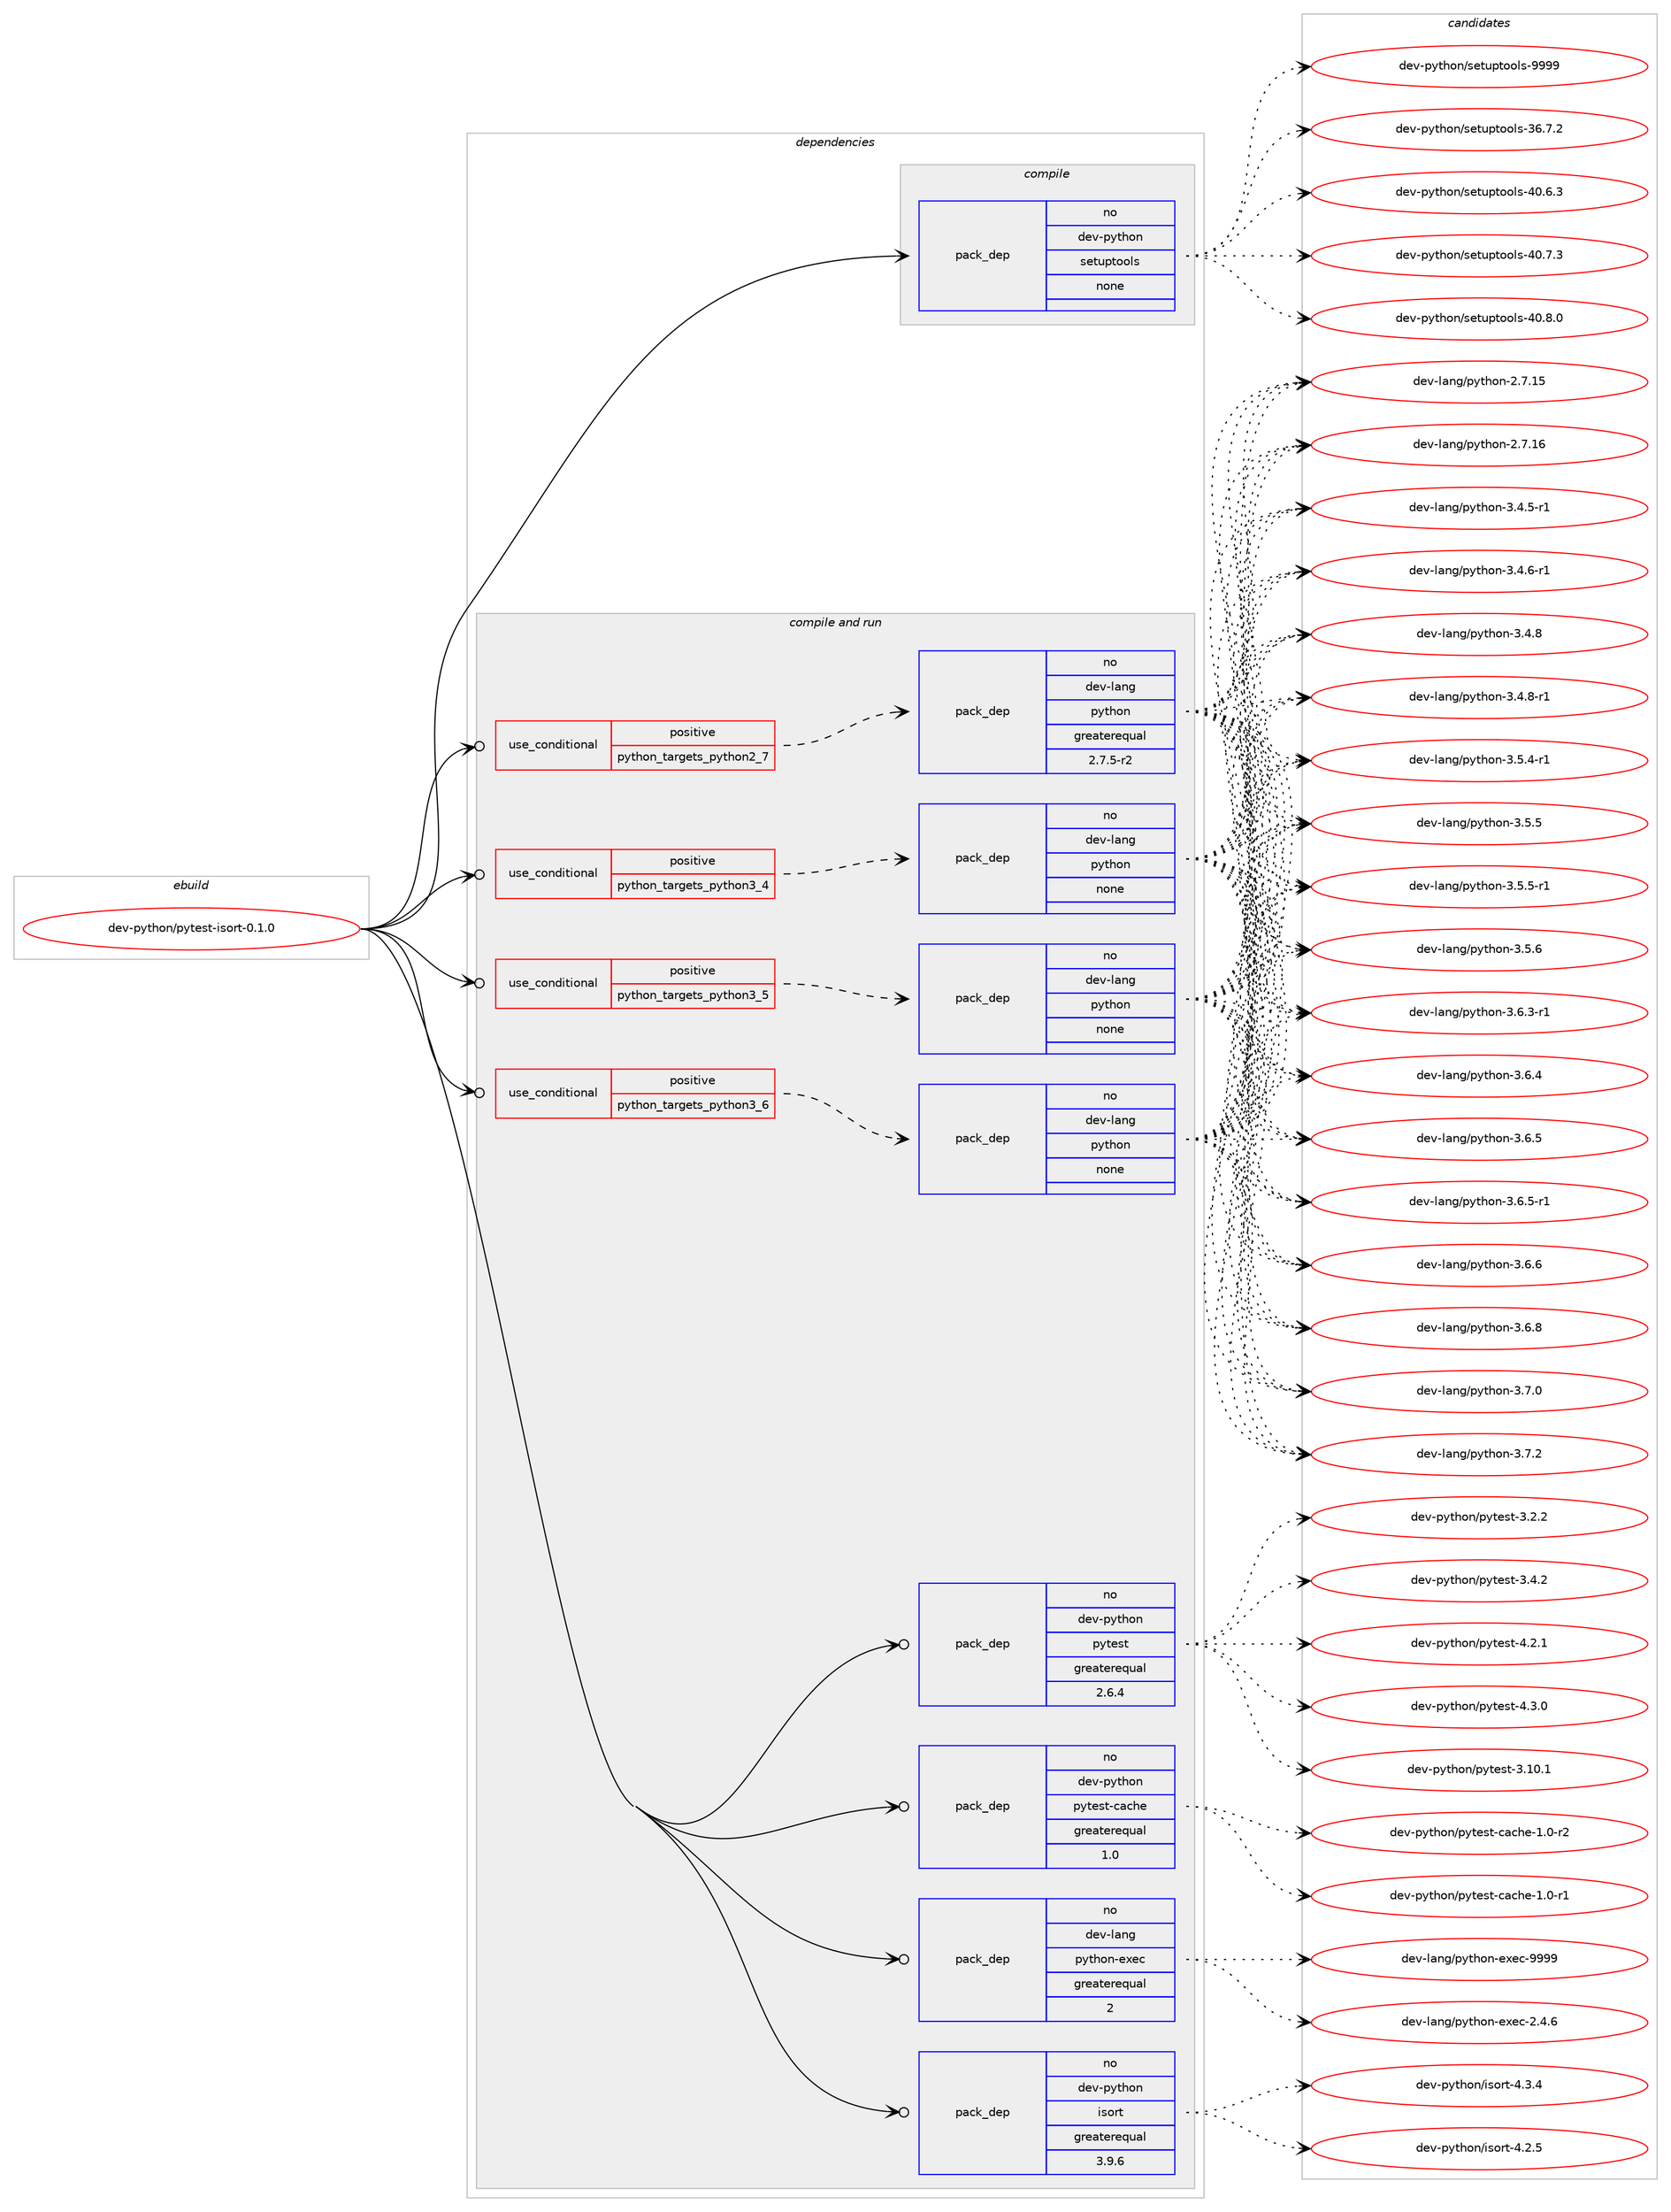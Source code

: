 digraph prolog {

# *************
# Graph options
# *************

newrank=true;
concentrate=true;
compound=true;
graph [rankdir=LR,fontname=Helvetica,fontsize=10,ranksep=1.5];#, ranksep=2.5, nodesep=0.2];
edge  [arrowhead=vee];
node  [fontname=Helvetica,fontsize=10];

# **********
# The ebuild
# **********

subgraph cluster_leftcol {
color=gray;
rank=same;
label=<<i>ebuild</i>>;
id [label="dev-python/pytest-isort-0.1.0", color=red, width=4, href="../dev-python/pytest-isort-0.1.0.svg"];
}

# ****************
# The dependencies
# ****************

subgraph cluster_midcol {
color=gray;
label=<<i>dependencies</i>>;
subgraph cluster_compile {
fillcolor="#eeeeee";
style=filled;
label=<<i>compile</i>>;
subgraph pack1027863 {
dependency1433362 [label=<<TABLE BORDER="0" CELLBORDER="1" CELLSPACING="0" CELLPADDING="4" WIDTH="220"><TR><TD ROWSPAN="6" CELLPADDING="30">pack_dep</TD></TR><TR><TD WIDTH="110">no</TD></TR><TR><TD>dev-python</TD></TR><TR><TD>setuptools</TD></TR><TR><TD>none</TD></TR><TR><TD></TD></TR></TABLE>>, shape=none, color=blue];
}
id:e -> dependency1433362:w [weight=20,style="solid",arrowhead="vee"];
}
subgraph cluster_compileandrun {
fillcolor="#eeeeee";
style=filled;
label=<<i>compile and run</i>>;
subgraph cond382151 {
dependency1433363 [label=<<TABLE BORDER="0" CELLBORDER="1" CELLSPACING="0" CELLPADDING="4"><TR><TD ROWSPAN="3" CELLPADDING="10">use_conditional</TD></TR><TR><TD>positive</TD></TR><TR><TD>python_targets_python2_7</TD></TR></TABLE>>, shape=none, color=red];
subgraph pack1027864 {
dependency1433364 [label=<<TABLE BORDER="0" CELLBORDER="1" CELLSPACING="0" CELLPADDING="4" WIDTH="220"><TR><TD ROWSPAN="6" CELLPADDING="30">pack_dep</TD></TR><TR><TD WIDTH="110">no</TD></TR><TR><TD>dev-lang</TD></TR><TR><TD>python</TD></TR><TR><TD>greaterequal</TD></TR><TR><TD>2.7.5-r2</TD></TR></TABLE>>, shape=none, color=blue];
}
dependency1433363:e -> dependency1433364:w [weight=20,style="dashed",arrowhead="vee"];
}
id:e -> dependency1433363:w [weight=20,style="solid",arrowhead="odotvee"];
subgraph cond382152 {
dependency1433365 [label=<<TABLE BORDER="0" CELLBORDER="1" CELLSPACING="0" CELLPADDING="4"><TR><TD ROWSPAN="3" CELLPADDING="10">use_conditional</TD></TR><TR><TD>positive</TD></TR><TR><TD>python_targets_python3_4</TD></TR></TABLE>>, shape=none, color=red];
subgraph pack1027865 {
dependency1433366 [label=<<TABLE BORDER="0" CELLBORDER="1" CELLSPACING="0" CELLPADDING="4" WIDTH="220"><TR><TD ROWSPAN="6" CELLPADDING="30">pack_dep</TD></TR><TR><TD WIDTH="110">no</TD></TR><TR><TD>dev-lang</TD></TR><TR><TD>python</TD></TR><TR><TD>none</TD></TR><TR><TD></TD></TR></TABLE>>, shape=none, color=blue];
}
dependency1433365:e -> dependency1433366:w [weight=20,style="dashed",arrowhead="vee"];
}
id:e -> dependency1433365:w [weight=20,style="solid",arrowhead="odotvee"];
subgraph cond382153 {
dependency1433367 [label=<<TABLE BORDER="0" CELLBORDER="1" CELLSPACING="0" CELLPADDING="4"><TR><TD ROWSPAN="3" CELLPADDING="10">use_conditional</TD></TR><TR><TD>positive</TD></TR><TR><TD>python_targets_python3_5</TD></TR></TABLE>>, shape=none, color=red];
subgraph pack1027866 {
dependency1433368 [label=<<TABLE BORDER="0" CELLBORDER="1" CELLSPACING="0" CELLPADDING="4" WIDTH="220"><TR><TD ROWSPAN="6" CELLPADDING="30">pack_dep</TD></TR><TR><TD WIDTH="110">no</TD></TR><TR><TD>dev-lang</TD></TR><TR><TD>python</TD></TR><TR><TD>none</TD></TR><TR><TD></TD></TR></TABLE>>, shape=none, color=blue];
}
dependency1433367:e -> dependency1433368:w [weight=20,style="dashed",arrowhead="vee"];
}
id:e -> dependency1433367:w [weight=20,style="solid",arrowhead="odotvee"];
subgraph cond382154 {
dependency1433369 [label=<<TABLE BORDER="0" CELLBORDER="1" CELLSPACING="0" CELLPADDING="4"><TR><TD ROWSPAN="3" CELLPADDING="10">use_conditional</TD></TR><TR><TD>positive</TD></TR><TR><TD>python_targets_python3_6</TD></TR></TABLE>>, shape=none, color=red];
subgraph pack1027867 {
dependency1433370 [label=<<TABLE BORDER="0" CELLBORDER="1" CELLSPACING="0" CELLPADDING="4" WIDTH="220"><TR><TD ROWSPAN="6" CELLPADDING="30">pack_dep</TD></TR><TR><TD WIDTH="110">no</TD></TR><TR><TD>dev-lang</TD></TR><TR><TD>python</TD></TR><TR><TD>none</TD></TR><TR><TD></TD></TR></TABLE>>, shape=none, color=blue];
}
dependency1433369:e -> dependency1433370:w [weight=20,style="dashed",arrowhead="vee"];
}
id:e -> dependency1433369:w [weight=20,style="solid",arrowhead="odotvee"];
subgraph pack1027868 {
dependency1433371 [label=<<TABLE BORDER="0" CELLBORDER="1" CELLSPACING="0" CELLPADDING="4" WIDTH="220"><TR><TD ROWSPAN="6" CELLPADDING="30">pack_dep</TD></TR><TR><TD WIDTH="110">no</TD></TR><TR><TD>dev-lang</TD></TR><TR><TD>python-exec</TD></TR><TR><TD>greaterequal</TD></TR><TR><TD>2</TD></TR></TABLE>>, shape=none, color=blue];
}
id:e -> dependency1433371:w [weight=20,style="solid",arrowhead="odotvee"];
subgraph pack1027869 {
dependency1433372 [label=<<TABLE BORDER="0" CELLBORDER="1" CELLSPACING="0" CELLPADDING="4" WIDTH="220"><TR><TD ROWSPAN="6" CELLPADDING="30">pack_dep</TD></TR><TR><TD WIDTH="110">no</TD></TR><TR><TD>dev-python</TD></TR><TR><TD>isort</TD></TR><TR><TD>greaterequal</TD></TR><TR><TD>3.9.6</TD></TR></TABLE>>, shape=none, color=blue];
}
id:e -> dependency1433372:w [weight=20,style="solid",arrowhead="odotvee"];
subgraph pack1027870 {
dependency1433373 [label=<<TABLE BORDER="0" CELLBORDER="1" CELLSPACING="0" CELLPADDING="4" WIDTH="220"><TR><TD ROWSPAN="6" CELLPADDING="30">pack_dep</TD></TR><TR><TD WIDTH="110">no</TD></TR><TR><TD>dev-python</TD></TR><TR><TD>pytest</TD></TR><TR><TD>greaterequal</TD></TR><TR><TD>2.6.4</TD></TR></TABLE>>, shape=none, color=blue];
}
id:e -> dependency1433373:w [weight=20,style="solid",arrowhead="odotvee"];
subgraph pack1027871 {
dependency1433374 [label=<<TABLE BORDER="0" CELLBORDER="1" CELLSPACING="0" CELLPADDING="4" WIDTH="220"><TR><TD ROWSPAN="6" CELLPADDING="30">pack_dep</TD></TR><TR><TD WIDTH="110">no</TD></TR><TR><TD>dev-python</TD></TR><TR><TD>pytest-cache</TD></TR><TR><TD>greaterequal</TD></TR><TR><TD>1.0</TD></TR></TABLE>>, shape=none, color=blue];
}
id:e -> dependency1433374:w [weight=20,style="solid",arrowhead="odotvee"];
}
subgraph cluster_run {
fillcolor="#eeeeee";
style=filled;
label=<<i>run</i>>;
}
}

# **************
# The candidates
# **************

subgraph cluster_choices {
rank=same;
color=gray;
label=<<i>candidates</i>>;

subgraph choice1027863 {
color=black;
nodesep=1;
choice100101118451121211161041111104711510111611711211611111110811545515446554650 [label="dev-python/setuptools-36.7.2", color=red, width=4,href="../dev-python/setuptools-36.7.2.svg"];
choice100101118451121211161041111104711510111611711211611111110811545524846544651 [label="dev-python/setuptools-40.6.3", color=red, width=4,href="../dev-python/setuptools-40.6.3.svg"];
choice100101118451121211161041111104711510111611711211611111110811545524846554651 [label="dev-python/setuptools-40.7.3", color=red, width=4,href="../dev-python/setuptools-40.7.3.svg"];
choice100101118451121211161041111104711510111611711211611111110811545524846564648 [label="dev-python/setuptools-40.8.0", color=red, width=4,href="../dev-python/setuptools-40.8.0.svg"];
choice10010111845112121116104111110471151011161171121161111111081154557575757 [label="dev-python/setuptools-9999", color=red, width=4,href="../dev-python/setuptools-9999.svg"];
dependency1433362:e -> choice100101118451121211161041111104711510111611711211611111110811545515446554650:w [style=dotted,weight="100"];
dependency1433362:e -> choice100101118451121211161041111104711510111611711211611111110811545524846544651:w [style=dotted,weight="100"];
dependency1433362:e -> choice100101118451121211161041111104711510111611711211611111110811545524846554651:w [style=dotted,weight="100"];
dependency1433362:e -> choice100101118451121211161041111104711510111611711211611111110811545524846564648:w [style=dotted,weight="100"];
dependency1433362:e -> choice10010111845112121116104111110471151011161171121161111111081154557575757:w [style=dotted,weight="100"];
}
subgraph choice1027864 {
color=black;
nodesep=1;
choice10010111845108971101034711212111610411111045504655464953 [label="dev-lang/python-2.7.15", color=red, width=4,href="../dev-lang/python-2.7.15.svg"];
choice10010111845108971101034711212111610411111045504655464954 [label="dev-lang/python-2.7.16", color=red, width=4,href="../dev-lang/python-2.7.16.svg"];
choice1001011184510897110103471121211161041111104551465246534511449 [label="dev-lang/python-3.4.5-r1", color=red, width=4,href="../dev-lang/python-3.4.5-r1.svg"];
choice1001011184510897110103471121211161041111104551465246544511449 [label="dev-lang/python-3.4.6-r1", color=red, width=4,href="../dev-lang/python-3.4.6-r1.svg"];
choice100101118451089711010347112121116104111110455146524656 [label="dev-lang/python-3.4.8", color=red, width=4,href="../dev-lang/python-3.4.8.svg"];
choice1001011184510897110103471121211161041111104551465246564511449 [label="dev-lang/python-3.4.8-r1", color=red, width=4,href="../dev-lang/python-3.4.8-r1.svg"];
choice1001011184510897110103471121211161041111104551465346524511449 [label="dev-lang/python-3.5.4-r1", color=red, width=4,href="../dev-lang/python-3.5.4-r1.svg"];
choice100101118451089711010347112121116104111110455146534653 [label="dev-lang/python-3.5.5", color=red, width=4,href="../dev-lang/python-3.5.5.svg"];
choice1001011184510897110103471121211161041111104551465346534511449 [label="dev-lang/python-3.5.5-r1", color=red, width=4,href="../dev-lang/python-3.5.5-r1.svg"];
choice100101118451089711010347112121116104111110455146534654 [label="dev-lang/python-3.5.6", color=red, width=4,href="../dev-lang/python-3.5.6.svg"];
choice1001011184510897110103471121211161041111104551465446514511449 [label="dev-lang/python-3.6.3-r1", color=red, width=4,href="../dev-lang/python-3.6.3-r1.svg"];
choice100101118451089711010347112121116104111110455146544652 [label="dev-lang/python-3.6.4", color=red, width=4,href="../dev-lang/python-3.6.4.svg"];
choice100101118451089711010347112121116104111110455146544653 [label="dev-lang/python-3.6.5", color=red, width=4,href="../dev-lang/python-3.6.5.svg"];
choice1001011184510897110103471121211161041111104551465446534511449 [label="dev-lang/python-3.6.5-r1", color=red, width=4,href="../dev-lang/python-3.6.5-r1.svg"];
choice100101118451089711010347112121116104111110455146544654 [label="dev-lang/python-3.6.6", color=red, width=4,href="../dev-lang/python-3.6.6.svg"];
choice100101118451089711010347112121116104111110455146544656 [label="dev-lang/python-3.6.8", color=red, width=4,href="../dev-lang/python-3.6.8.svg"];
choice100101118451089711010347112121116104111110455146554648 [label="dev-lang/python-3.7.0", color=red, width=4,href="../dev-lang/python-3.7.0.svg"];
choice100101118451089711010347112121116104111110455146554650 [label="dev-lang/python-3.7.2", color=red, width=4,href="../dev-lang/python-3.7.2.svg"];
dependency1433364:e -> choice10010111845108971101034711212111610411111045504655464953:w [style=dotted,weight="100"];
dependency1433364:e -> choice10010111845108971101034711212111610411111045504655464954:w [style=dotted,weight="100"];
dependency1433364:e -> choice1001011184510897110103471121211161041111104551465246534511449:w [style=dotted,weight="100"];
dependency1433364:e -> choice1001011184510897110103471121211161041111104551465246544511449:w [style=dotted,weight="100"];
dependency1433364:e -> choice100101118451089711010347112121116104111110455146524656:w [style=dotted,weight="100"];
dependency1433364:e -> choice1001011184510897110103471121211161041111104551465246564511449:w [style=dotted,weight="100"];
dependency1433364:e -> choice1001011184510897110103471121211161041111104551465346524511449:w [style=dotted,weight="100"];
dependency1433364:e -> choice100101118451089711010347112121116104111110455146534653:w [style=dotted,weight="100"];
dependency1433364:e -> choice1001011184510897110103471121211161041111104551465346534511449:w [style=dotted,weight="100"];
dependency1433364:e -> choice100101118451089711010347112121116104111110455146534654:w [style=dotted,weight="100"];
dependency1433364:e -> choice1001011184510897110103471121211161041111104551465446514511449:w [style=dotted,weight="100"];
dependency1433364:e -> choice100101118451089711010347112121116104111110455146544652:w [style=dotted,weight="100"];
dependency1433364:e -> choice100101118451089711010347112121116104111110455146544653:w [style=dotted,weight="100"];
dependency1433364:e -> choice1001011184510897110103471121211161041111104551465446534511449:w [style=dotted,weight="100"];
dependency1433364:e -> choice100101118451089711010347112121116104111110455146544654:w [style=dotted,weight="100"];
dependency1433364:e -> choice100101118451089711010347112121116104111110455146544656:w [style=dotted,weight="100"];
dependency1433364:e -> choice100101118451089711010347112121116104111110455146554648:w [style=dotted,weight="100"];
dependency1433364:e -> choice100101118451089711010347112121116104111110455146554650:w [style=dotted,weight="100"];
}
subgraph choice1027865 {
color=black;
nodesep=1;
choice10010111845108971101034711212111610411111045504655464953 [label="dev-lang/python-2.7.15", color=red, width=4,href="../dev-lang/python-2.7.15.svg"];
choice10010111845108971101034711212111610411111045504655464954 [label="dev-lang/python-2.7.16", color=red, width=4,href="../dev-lang/python-2.7.16.svg"];
choice1001011184510897110103471121211161041111104551465246534511449 [label="dev-lang/python-3.4.5-r1", color=red, width=4,href="../dev-lang/python-3.4.5-r1.svg"];
choice1001011184510897110103471121211161041111104551465246544511449 [label="dev-lang/python-3.4.6-r1", color=red, width=4,href="../dev-lang/python-3.4.6-r1.svg"];
choice100101118451089711010347112121116104111110455146524656 [label="dev-lang/python-3.4.8", color=red, width=4,href="../dev-lang/python-3.4.8.svg"];
choice1001011184510897110103471121211161041111104551465246564511449 [label="dev-lang/python-3.4.8-r1", color=red, width=4,href="../dev-lang/python-3.4.8-r1.svg"];
choice1001011184510897110103471121211161041111104551465346524511449 [label="dev-lang/python-3.5.4-r1", color=red, width=4,href="../dev-lang/python-3.5.4-r1.svg"];
choice100101118451089711010347112121116104111110455146534653 [label="dev-lang/python-3.5.5", color=red, width=4,href="../dev-lang/python-3.5.5.svg"];
choice1001011184510897110103471121211161041111104551465346534511449 [label="dev-lang/python-3.5.5-r1", color=red, width=4,href="../dev-lang/python-3.5.5-r1.svg"];
choice100101118451089711010347112121116104111110455146534654 [label="dev-lang/python-3.5.6", color=red, width=4,href="../dev-lang/python-3.5.6.svg"];
choice1001011184510897110103471121211161041111104551465446514511449 [label="dev-lang/python-3.6.3-r1", color=red, width=4,href="../dev-lang/python-3.6.3-r1.svg"];
choice100101118451089711010347112121116104111110455146544652 [label="dev-lang/python-3.6.4", color=red, width=4,href="../dev-lang/python-3.6.4.svg"];
choice100101118451089711010347112121116104111110455146544653 [label="dev-lang/python-3.6.5", color=red, width=4,href="../dev-lang/python-3.6.5.svg"];
choice1001011184510897110103471121211161041111104551465446534511449 [label="dev-lang/python-3.6.5-r1", color=red, width=4,href="../dev-lang/python-3.6.5-r1.svg"];
choice100101118451089711010347112121116104111110455146544654 [label="dev-lang/python-3.6.6", color=red, width=4,href="../dev-lang/python-3.6.6.svg"];
choice100101118451089711010347112121116104111110455146544656 [label="dev-lang/python-3.6.8", color=red, width=4,href="../dev-lang/python-3.6.8.svg"];
choice100101118451089711010347112121116104111110455146554648 [label="dev-lang/python-3.7.0", color=red, width=4,href="../dev-lang/python-3.7.0.svg"];
choice100101118451089711010347112121116104111110455146554650 [label="dev-lang/python-3.7.2", color=red, width=4,href="../dev-lang/python-3.7.2.svg"];
dependency1433366:e -> choice10010111845108971101034711212111610411111045504655464953:w [style=dotted,weight="100"];
dependency1433366:e -> choice10010111845108971101034711212111610411111045504655464954:w [style=dotted,weight="100"];
dependency1433366:e -> choice1001011184510897110103471121211161041111104551465246534511449:w [style=dotted,weight="100"];
dependency1433366:e -> choice1001011184510897110103471121211161041111104551465246544511449:w [style=dotted,weight="100"];
dependency1433366:e -> choice100101118451089711010347112121116104111110455146524656:w [style=dotted,weight="100"];
dependency1433366:e -> choice1001011184510897110103471121211161041111104551465246564511449:w [style=dotted,weight="100"];
dependency1433366:e -> choice1001011184510897110103471121211161041111104551465346524511449:w [style=dotted,weight="100"];
dependency1433366:e -> choice100101118451089711010347112121116104111110455146534653:w [style=dotted,weight="100"];
dependency1433366:e -> choice1001011184510897110103471121211161041111104551465346534511449:w [style=dotted,weight="100"];
dependency1433366:e -> choice100101118451089711010347112121116104111110455146534654:w [style=dotted,weight="100"];
dependency1433366:e -> choice1001011184510897110103471121211161041111104551465446514511449:w [style=dotted,weight="100"];
dependency1433366:e -> choice100101118451089711010347112121116104111110455146544652:w [style=dotted,weight="100"];
dependency1433366:e -> choice100101118451089711010347112121116104111110455146544653:w [style=dotted,weight="100"];
dependency1433366:e -> choice1001011184510897110103471121211161041111104551465446534511449:w [style=dotted,weight="100"];
dependency1433366:e -> choice100101118451089711010347112121116104111110455146544654:w [style=dotted,weight="100"];
dependency1433366:e -> choice100101118451089711010347112121116104111110455146544656:w [style=dotted,weight="100"];
dependency1433366:e -> choice100101118451089711010347112121116104111110455146554648:w [style=dotted,weight="100"];
dependency1433366:e -> choice100101118451089711010347112121116104111110455146554650:w [style=dotted,weight="100"];
}
subgraph choice1027866 {
color=black;
nodesep=1;
choice10010111845108971101034711212111610411111045504655464953 [label="dev-lang/python-2.7.15", color=red, width=4,href="../dev-lang/python-2.7.15.svg"];
choice10010111845108971101034711212111610411111045504655464954 [label="dev-lang/python-2.7.16", color=red, width=4,href="../dev-lang/python-2.7.16.svg"];
choice1001011184510897110103471121211161041111104551465246534511449 [label="dev-lang/python-3.4.5-r1", color=red, width=4,href="../dev-lang/python-3.4.5-r1.svg"];
choice1001011184510897110103471121211161041111104551465246544511449 [label="dev-lang/python-3.4.6-r1", color=red, width=4,href="../dev-lang/python-3.4.6-r1.svg"];
choice100101118451089711010347112121116104111110455146524656 [label="dev-lang/python-3.4.8", color=red, width=4,href="../dev-lang/python-3.4.8.svg"];
choice1001011184510897110103471121211161041111104551465246564511449 [label="dev-lang/python-3.4.8-r1", color=red, width=4,href="../dev-lang/python-3.4.8-r1.svg"];
choice1001011184510897110103471121211161041111104551465346524511449 [label="dev-lang/python-3.5.4-r1", color=red, width=4,href="../dev-lang/python-3.5.4-r1.svg"];
choice100101118451089711010347112121116104111110455146534653 [label="dev-lang/python-3.5.5", color=red, width=4,href="../dev-lang/python-3.5.5.svg"];
choice1001011184510897110103471121211161041111104551465346534511449 [label="dev-lang/python-3.5.5-r1", color=red, width=4,href="../dev-lang/python-3.5.5-r1.svg"];
choice100101118451089711010347112121116104111110455146534654 [label="dev-lang/python-3.5.6", color=red, width=4,href="../dev-lang/python-3.5.6.svg"];
choice1001011184510897110103471121211161041111104551465446514511449 [label="dev-lang/python-3.6.3-r1", color=red, width=4,href="../dev-lang/python-3.6.3-r1.svg"];
choice100101118451089711010347112121116104111110455146544652 [label="dev-lang/python-3.6.4", color=red, width=4,href="../dev-lang/python-3.6.4.svg"];
choice100101118451089711010347112121116104111110455146544653 [label="dev-lang/python-3.6.5", color=red, width=4,href="../dev-lang/python-3.6.5.svg"];
choice1001011184510897110103471121211161041111104551465446534511449 [label="dev-lang/python-3.6.5-r1", color=red, width=4,href="../dev-lang/python-3.6.5-r1.svg"];
choice100101118451089711010347112121116104111110455146544654 [label="dev-lang/python-3.6.6", color=red, width=4,href="../dev-lang/python-3.6.6.svg"];
choice100101118451089711010347112121116104111110455146544656 [label="dev-lang/python-3.6.8", color=red, width=4,href="../dev-lang/python-3.6.8.svg"];
choice100101118451089711010347112121116104111110455146554648 [label="dev-lang/python-3.7.0", color=red, width=4,href="../dev-lang/python-3.7.0.svg"];
choice100101118451089711010347112121116104111110455146554650 [label="dev-lang/python-3.7.2", color=red, width=4,href="../dev-lang/python-3.7.2.svg"];
dependency1433368:e -> choice10010111845108971101034711212111610411111045504655464953:w [style=dotted,weight="100"];
dependency1433368:e -> choice10010111845108971101034711212111610411111045504655464954:w [style=dotted,weight="100"];
dependency1433368:e -> choice1001011184510897110103471121211161041111104551465246534511449:w [style=dotted,weight="100"];
dependency1433368:e -> choice1001011184510897110103471121211161041111104551465246544511449:w [style=dotted,weight="100"];
dependency1433368:e -> choice100101118451089711010347112121116104111110455146524656:w [style=dotted,weight="100"];
dependency1433368:e -> choice1001011184510897110103471121211161041111104551465246564511449:w [style=dotted,weight="100"];
dependency1433368:e -> choice1001011184510897110103471121211161041111104551465346524511449:w [style=dotted,weight="100"];
dependency1433368:e -> choice100101118451089711010347112121116104111110455146534653:w [style=dotted,weight="100"];
dependency1433368:e -> choice1001011184510897110103471121211161041111104551465346534511449:w [style=dotted,weight="100"];
dependency1433368:e -> choice100101118451089711010347112121116104111110455146534654:w [style=dotted,weight="100"];
dependency1433368:e -> choice1001011184510897110103471121211161041111104551465446514511449:w [style=dotted,weight="100"];
dependency1433368:e -> choice100101118451089711010347112121116104111110455146544652:w [style=dotted,weight="100"];
dependency1433368:e -> choice100101118451089711010347112121116104111110455146544653:w [style=dotted,weight="100"];
dependency1433368:e -> choice1001011184510897110103471121211161041111104551465446534511449:w [style=dotted,weight="100"];
dependency1433368:e -> choice100101118451089711010347112121116104111110455146544654:w [style=dotted,weight="100"];
dependency1433368:e -> choice100101118451089711010347112121116104111110455146544656:w [style=dotted,weight="100"];
dependency1433368:e -> choice100101118451089711010347112121116104111110455146554648:w [style=dotted,weight="100"];
dependency1433368:e -> choice100101118451089711010347112121116104111110455146554650:w [style=dotted,weight="100"];
}
subgraph choice1027867 {
color=black;
nodesep=1;
choice10010111845108971101034711212111610411111045504655464953 [label="dev-lang/python-2.7.15", color=red, width=4,href="../dev-lang/python-2.7.15.svg"];
choice10010111845108971101034711212111610411111045504655464954 [label="dev-lang/python-2.7.16", color=red, width=4,href="../dev-lang/python-2.7.16.svg"];
choice1001011184510897110103471121211161041111104551465246534511449 [label="dev-lang/python-3.4.5-r1", color=red, width=4,href="../dev-lang/python-3.4.5-r1.svg"];
choice1001011184510897110103471121211161041111104551465246544511449 [label="dev-lang/python-3.4.6-r1", color=red, width=4,href="../dev-lang/python-3.4.6-r1.svg"];
choice100101118451089711010347112121116104111110455146524656 [label="dev-lang/python-3.4.8", color=red, width=4,href="../dev-lang/python-3.4.8.svg"];
choice1001011184510897110103471121211161041111104551465246564511449 [label="dev-lang/python-3.4.8-r1", color=red, width=4,href="../dev-lang/python-3.4.8-r1.svg"];
choice1001011184510897110103471121211161041111104551465346524511449 [label="dev-lang/python-3.5.4-r1", color=red, width=4,href="../dev-lang/python-3.5.4-r1.svg"];
choice100101118451089711010347112121116104111110455146534653 [label="dev-lang/python-3.5.5", color=red, width=4,href="../dev-lang/python-3.5.5.svg"];
choice1001011184510897110103471121211161041111104551465346534511449 [label="dev-lang/python-3.5.5-r1", color=red, width=4,href="../dev-lang/python-3.5.5-r1.svg"];
choice100101118451089711010347112121116104111110455146534654 [label="dev-lang/python-3.5.6", color=red, width=4,href="../dev-lang/python-3.5.6.svg"];
choice1001011184510897110103471121211161041111104551465446514511449 [label="dev-lang/python-3.6.3-r1", color=red, width=4,href="../dev-lang/python-3.6.3-r1.svg"];
choice100101118451089711010347112121116104111110455146544652 [label="dev-lang/python-3.6.4", color=red, width=4,href="../dev-lang/python-3.6.4.svg"];
choice100101118451089711010347112121116104111110455146544653 [label="dev-lang/python-3.6.5", color=red, width=4,href="../dev-lang/python-3.6.5.svg"];
choice1001011184510897110103471121211161041111104551465446534511449 [label="dev-lang/python-3.6.5-r1", color=red, width=4,href="../dev-lang/python-3.6.5-r1.svg"];
choice100101118451089711010347112121116104111110455146544654 [label="dev-lang/python-3.6.6", color=red, width=4,href="../dev-lang/python-3.6.6.svg"];
choice100101118451089711010347112121116104111110455146544656 [label="dev-lang/python-3.6.8", color=red, width=4,href="../dev-lang/python-3.6.8.svg"];
choice100101118451089711010347112121116104111110455146554648 [label="dev-lang/python-3.7.0", color=red, width=4,href="../dev-lang/python-3.7.0.svg"];
choice100101118451089711010347112121116104111110455146554650 [label="dev-lang/python-3.7.2", color=red, width=4,href="../dev-lang/python-3.7.2.svg"];
dependency1433370:e -> choice10010111845108971101034711212111610411111045504655464953:w [style=dotted,weight="100"];
dependency1433370:e -> choice10010111845108971101034711212111610411111045504655464954:w [style=dotted,weight="100"];
dependency1433370:e -> choice1001011184510897110103471121211161041111104551465246534511449:w [style=dotted,weight="100"];
dependency1433370:e -> choice1001011184510897110103471121211161041111104551465246544511449:w [style=dotted,weight="100"];
dependency1433370:e -> choice100101118451089711010347112121116104111110455146524656:w [style=dotted,weight="100"];
dependency1433370:e -> choice1001011184510897110103471121211161041111104551465246564511449:w [style=dotted,weight="100"];
dependency1433370:e -> choice1001011184510897110103471121211161041111104551465346524511449:w [style=dotted,weight="100"];
dependency1433370:e -> choice100101118451089711010347112121116104111110455146534653:w [style=dotted,weight="100"];
dependency1433370:e -> choice1001011184510897110103471121211161041111104551465346534511449:w [style=dotted,weight="100"];
dependency1433370:e -> choice100101118451089711010347112121116104111110455146534654:w [style=dotted,weight="100"];
dependency1433370:e -> choice1001011184510897110103471121211161041111104551465446514511449:w [style=dotted,weight="100"];
dependency1433370:e -> choice100101118451089711010347112121116104111110455146544652:w [style=dotted,weight="100"];
dependency1433370:e -> choice100101118451089711010347112121116104111110455146544653:w [style=dotted,weight="100"];
dependency1433370:e -> choice1001011184510897110103471121211161041111104551465446534511449:w [style=dotted,weight="100"];
dependency1433370:e -> choice100101118451089711010347112121116104111110455146544654:w [style=dotted,weight="100"];
dependency1433370:e -> choice100101118451089711010347112121116104111110455146544656:w [style=dotted,weight="100"];
dependency1433370:e -> choice100101118451089711010347112121116104111110455146554648:w [style=dotted,weight="100"];
dependency1433370:e -> choice100101118451089711010347112121116104111110455146554650:w [style=dotted,weight="100"];
}
subgraph choice1027868 {
color=black;
nodesep=1;
choice1001011184510897110103471121211161041111104510112010199455046524654 [label="dev-lang/python-exec-2.4.6", color=red, width=4,href="../dev-lang/python-exec-2.4.6.svg"];
choice10010111845108971101034711212111610411111045101120101994557575757 [label="dev-lang/python-exec-9999", color=red, width=4,href="../dev-lang/python-exec-9999.svg"];
dependency1433371:e -> choice1001011184510897110103471121211161041111104510112010199455046524654:w [style=dotted,weight="100"];
dependency1433371:e -> choice10010111845108971101034711212111610411111045101120101994557575757:w [style=dotted,weight="100"];
}
subgraph choice1027869 {
color=black;
nodesep=1;
choice1001011184511212111610411111047105115111114116455246504653 [label="dev-python/isort-4.2.5", color=red, width=4,href="../dev-python/isort-4.2.5.svg"];
choice1001011184511212111610411111047105115111114116455246514652 [label="dev-python/isort-4.3.4", color=red, width=4,href="../dev-python/isort-4.3.4.svg"];
dependency1433372:e -> choice1001011184511212111610411111047105115111114116455246504653:w [style=dotted,weight="100"];
dependency1433372:e -> choice1001011184511212111610411111047105115111114116455246514652:w [style=dotted,weight="100"];
}
subgraph choice1027870 {
color=black;
nodesep=1;
choice100101118451121211161041111104711212111610111511645514649484649 [label="dev-python/pytest-3.10.1", color=red, width=4,href="../dev-python/pytest-3.10.1.svg"];
choice1001011184511212111610411111047112121116101115116455146504650 [label="dev-python/pytest-3.2.2", color=red, width=4,href="../dev-python/pytest-3.2.2.svg"];
choice1001011184511212111610411111047112121116101115116455146524650 [label="dev-python/pytest-3.4.2", color=red, width=4,href="../dev-python/pytest-3.4.2.svg"];
choice1001011184511212111610411111047112121116101115116455246504649 [label="dev-python/pytest-4.2.1", color=red, width=4,href="../dev-python/pytest-4.2.1.svg"];
choice1001011184511212111610411111047112121116101115116455246514648 [label="dev-python/pytest-4.3.0", color=red, width=4,href="../dev-python/pytest-4.3.0.svg"];
dependency1433373:e -> choice100101118451121211161041111104711212111610111511645514649484649:w [style=dotted,weight="100"];
dependency1433373:e -> choice1001011184511212111610411111047112121116101115116455146504650:w [style=dotted,weight="100"];
dependency1433373:e -> choice1001011184511212111610411111047112121116101115116455146524650:w [style=dotted,weight="100"];
dependency1433373:e -> choice1001011184511212111610411111047112121116101115116455246504649:w [style=dotted,weight="100"];
dependency1433373:e -> choice1001011184511212111610411111047112121116101115116455246514648:w [style=dotted,weight="100"];
}
subgraph choice1027871 {
color=black;
nodesep=1;
choice100101118451121211161041111104711212111610111511645999799104101454946484511449 [label="dev-python/pytest-cache-1.0-r1", color=red, width=4,href="../dev-python/pytest-cache-1.0-r1.svg"];
choice100101118451121211161041111104711212111610111511645999799104101454946484511450 [label="dev-python/pytest-cache-1.0-r2", color=red, width=4,href="../dev-python/pytest-cache-1.0-r2.svg"];
dependency1433374:e -> choice100101118451121211161041111104711212111610111511645999799104101454946484511449:w [style=dotted,weight="100"];
dependency1433374:e -> choice100101118451121211161041111104711212111610111511645999799104101454946484511450:w [style=dotted,weight="100"];
}
}

}
